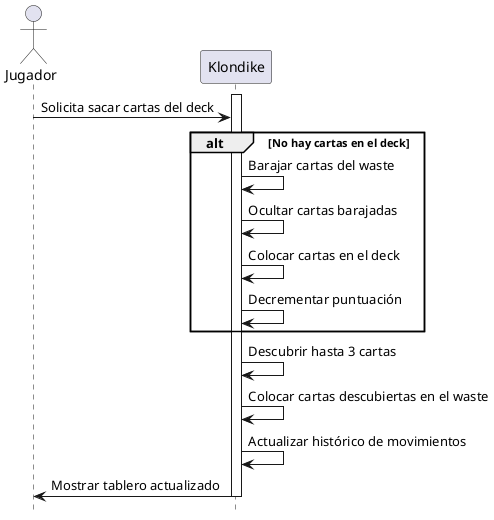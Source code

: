 @startuml

hide footbox

actor Jugador
participant Klondike

activate Klondike
Jugador -> Klondike : Solicita sacar cartas del deck

alt No hay cartas en el deck
    Klondike -> Klondike : Barajar cartas del waste
    Klondike -> Klondike : Ocultar cartas barajadas
    Klondike -> Klondike : Colocar cartas en el deck
    Klondike -> Klondike : Decrementar puntuación
end
Klondike -> Klondike : Descubrir hasta 3 cartas
Klondike -> Klondike : Colocar cartas descubiertas en el waste
Klondike -> Klondike : Actualizar histórico de movimientos
Klondike -> Jugador : Mostrar tablero actualizado
deactivate Klondike

@enduml
